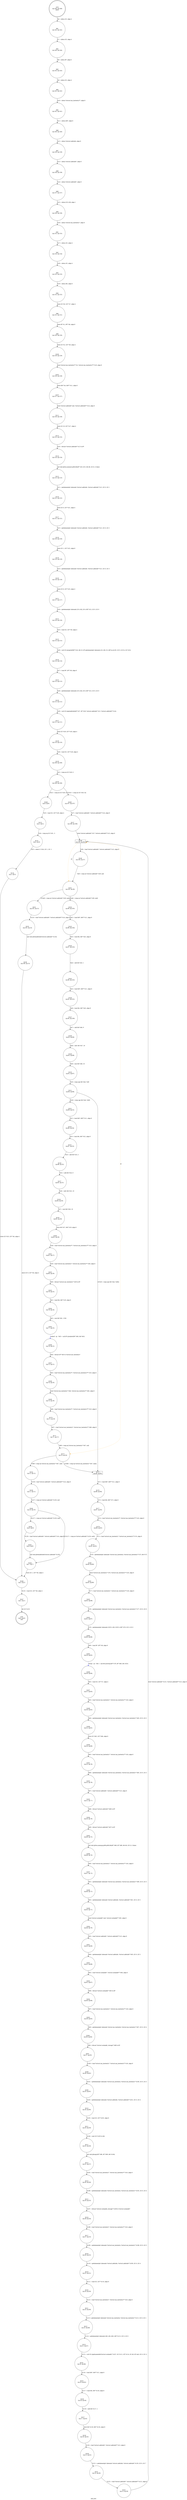 digraph add_host {
label="add_host"
78 [label="N78\n(rp:0, ep:0)\nexit", shape="doublecircle"]
79 [label="N79\n(rp:146, ep:146)\nentry", shape="doublecircle"]
79 -> 81 [label="%6 = alloca i32, align 4"]
81 [label="N81\n(rp:145, ep:145)", shape="circle"]
81 -> 82 [label="%7 = alloca i32, align 4"]
82 [label="N82\n(rp:144, ep:144)", shape="circle"]
82 -> 83 [label="%8 = alloca i8*, align 8"]
83 [label="N83\n(rp:143, ep:143)", shape="circle"]
83 -> 84 [label="%9 = alloca i32, align 4"]
84 [label="N84\n(rp:142, ep:142)", shape="circle"]
84 -> 85 [label="%10 = alloca %struct.mx_hostentry**, align 8"]
85 [label="N85\n(rp:141, ep:141)", shape="circle"]
85 -> 86 [label="%11 = alloca i64*, align 8"]
86 [label="N86\n(rp:140, ep:140)", shape="circle"]
86 -> 87 [label="%12 = alloca %struct.addrinfo, align 8"]
87 [label="N87\n(rp:139, ep:139)", shape="circle"]
87 -> 88 [label="%13 = alloca %struct.addrinfo*, align 8"]
88 [label="N88\n(rp:138, ep:138)", shape="circle"]
88 -> 89 [label="%14 = alloca %struct.addrinfo*, align 8"]
89 [label="N89\n(rp:137, ep:137)", shape="circle"]
89 -> 90 [label="%15 = alloca [10 x i8], align 1"]
90 [label="N90\n(rp:136, ep:136)", shape="circle"]
90 -> 91 [label="%16 = alloca %struct.mx_hostentry*, align 8"]
91 [label="N91\n(rp:135, ep:135)", shape="circle"]
91 -> 92 [label="%17 = alloca i32, align 4"]
92 [label="N92\n(rp:134, ep:134)", shape="circle"]
92 -> 93 [label="%18 = alloca i32, align 4"]
93 [label="N93\n(rp:133, ep:133)", shape="circle"]
93 -> 94 [label="%19 = alloca i64, align 8"]
94 [label="N94\n(rp:132, ep:132)", shape="circle"]
94 -> 96 [label="store i32 %0, i32* %7, align 4"]
96 [label="N96\n(rp:131, ep:131)", shape="circle"]
96 -> 98 [label="store i8* %1, i8** %8, align 8"]
98 [label="N98\n(rp:130, ep:130)", shape="circle"]
98 -> 100 [label="store i32 %2, i32* %9, align 4"]
100 [label="N100\n(rp:129, ep:129)", shape="circle"]
100 -> 102 [label="store %struct.mx_hostentry** %3, %struct.mx_hostentry*** %10, align 8"]
102 [label="N102\n(rp:128, ep:128)", shape="circle"]
102 -> 107 [label="store i64* %4, i64** %11, align 8"]
107 [label="N107\n(rp:127, ep:127)", shape="circle"]
107 -> 111 [label="store %struct.addrinfo* null, %struct.addrinfo** %14, align 8"]
111 [label="N111\n(rp:126, ep:126)", shape="circle"]
111 -> 113 [label="store i32 10, i32* %17, align 4"]
113 [label="N113\n(rp:125, ep:125)", shape="circle"]
113 -> 114 [label="%20 = bitcast %struct.addrinfo* %12 to i8*"]
114 [label="N114\n(rp:124, ep:124)", shape="circle"]
114 -> 115 [label="call void @llvm.memset.p0i8.i64(i8* %20, i8 0, i64 48, i32 8, i1 false)"]
115 [label="N115\n(rp:123, ep:123)", shape="circle"]
115 -> 116 [label="%21 = getelementptr inbounds %struct.addrinfo, %struct.addrinfo* %12, i32 0, i32 1"]
116 [label="N116\n(rp:122, ep:122)", shape="circle"]
116 -> 117 [label="store i32 0, i32* %21, align 4"]
117 [label="N117\n(rp:121, ep:121)", shape="circle"]
117 -> 118 [label="%22 = getelementptr inbounds %struct.addrinfo, %struct.addrinfo* %12, i32 0, i32 2"]
118 [label="N118\n(rp:120, ep:120)", shape="circle"]
118 -> 119 [label="store i32 1, i32* %22, align 8"]
119 [label="N119\n(rp:119, ep:119)", shape="circle"]
119 -> 120 [label="%23 = getelementptr inbounds %struct.addrinfo, %struct.addrinfo* %12, i32 0, i32 3"]
120 [label="N120\n(rp:118, ep:118)", shape="circle"]
120 -> 121 [label="store i32 6, i32* %23, align 4"]
121 [label="N121\n(rp:117, ep:117)", shape="circle"]
121 -> 122 [label="%24 = getelementptr inbounds [10 x i8], [10 x i8]* %15, i32 0, i32 0"]
122 [label="N122\n(rp:116, ep:116)", shape="circle"]
122 -> 123 [label="%25 = load i32, i32* %9, align 4"]
123 [label="N123\n(rp:115, ep:115)", shape="circle"]
123 -> 124 [label="%26 = call i32 @snprintf(i8* %24, i64 10, i8* getelementptr inbounds ([3 x i8], [3 x i8]* @.str.92, i32 0, i32 0), i32 %25)"]
124 [label="N124\n(rp:114, ep:114)", shape="circle"]
124 -> 125 [label="%27 = load i8*, i8** %8, align 8"]
125 [label="N125\n(rp:113, ep:113)", shape="circle"]
125 -> 126 [label="%28 = getelementptr inbounds [10 x i8], [10 x i8]* %15, i32 0, i32 0"]
126 [label="N126\n(rp:112, ep:112)", shape="circle"]
126 -> 127 [label="%29 = call i32 @getaddrinfo(i8* %27, i8* %28, %struct.addrinfo* %12, %struct.addrinfo** %14)"]
127 [label="N127\n(rp:111, ep:111)", shape="circle"]
127 -> 128 [label="store i32 %29, i32* %18, align 4"]
128 [label="N128\n(rp:110, ep:110)", shape="circle"]
128 -> 129 [label="%30 = load i32, i32* %18, align 4"]
129 [label="N129\n(rp:109, ep:109)", shape="circle"]
129 -> 130 [label="%31 = icmp ne i32 %30, 0"]
130 [label="N130\n(rp:108, ep:108)", shape="circle"]
130 -> 248 [label="[%31 = icmp ne i32 %30, 0]"]
130 -> 249 [label="[!(%31 = icmp ne i32 %30, 0)]"]
132 [label="N132\n(rp:5, ep:5)", shape="circle"]
132 -> 133 [label="%34 = icmp eq i32 %33, -3"]
133 [label="N133\n(rp:4, ep:4)", shape="circle"]
133 -> 134 [label="%35 = select i1 %34, i32 1, i32 -1"]
134 [label="N134\n(rp:3, ep:3)", shape="circle"]
134 -> 246 [label="store i32 %35, i32* %6, align 4"]
137 [label="N137\n(rp:106, ep:106)", shape="circle"]
137 -> 139 [label="store %struct.addrinfo* %37, %struct.addrinfo** %13, align 8"]
139 [label="N139\n(rp:105, ep:38)", shape="box"]
139 -> 140 [label="%39 = load %struct.addrinfo*, %struct.addrinfo** %13, align 8"]
139 -> 139 [label="@", style="dashed", color="orange"]
139 -> 172 [label="@", style="dashed", color="orange"]
139 -> 141 [label="@", style="dashed", color="orange"]
140 [label="N140\n(rp:104, ep:37)", shape="circle"]
140 -> 141 [label="%40 = icmp ne %struct.addrinfo* %39, null"]
141 [label="N141\n(rp:103, ep:36)", shape="circle"]
141 -> 250 [label="[%40 = icmp ne %struct.addrinfo* %39, null]"]
141 -> 251 [label="[!(%40 = icmp ne %struct.addrinfo* %39, null)]"]
143 [label="N143\n(rp:98, ep:104)", shape="circle"]
143 -> 144 [label="%43 = load i64, i64* %42, align 8"]
144 [label="N144\n(rp:97, ep:103)", shape="circle"]
144 -> 145 [label="%44 = add i64 %43, 1"]
145 [label="N145\n(rp:96, ep:102)", shape="circle"]
145 -> 146 [label="%45 = load i64*, i64** %11, align 8"]
146 [label="N146\n(rp:95, ep:101)", shape="circle"]
146 -> 147 [label="%46 = load i64, i64* %45, align 8"]
147 [label="N147\n(rp:94, ep:100)", shape="circle"]
147 -> 148 [label="%47 = add i64 %46, 9"]
148 [label="N148\n(rp:93, ep:99)", shape="circle"]
148 -> 149 [label="%48 = udiv i64 %47, 10"]
149 [label="N149\n(rp:92, ep:98)", shape="circle"]
149 -> 150 [label="%49 = mul i64 %48, 10"]
150 [label="N150\n(rp:91, ep:97)", shape="circle"]
150 -> 151 [label="%50 = icmp uge i64 %44, %49"]
151 [label="N151\n(rp:90, ep:96)", shape="circle"]
151 -> 252 [label="[%50 = icmp uge i64 %44, %49]"]
151 -> 175 [label="[!(%50 = icmp uge i64 %44, %49)]"]
154 [label="N154\n(rp:88, ep:34)", shape="circle"]
154 -> 155 [label="%53 = load i64, i64* %52, align 8"]
155 [label="N155\n(rp:87, ep:33)", shape="circle"]
155 -> 156 [label="%54 = add i64 %53, 2"]
156 [label="N156\n(rp:86, ep:32)", shape="circle"]
156 -> 157 [label="%55 = add i64 %54, 9"]
157 [label="N157\n(rp:85, ep:31)", shape="circle"]
157 -> 158 [label="%56 = udiv i64 %55, 10"]
158 [label="N158\n(rp:84, ep:30)", shape="circle"]
158 -> 159 [label="%57 = mul i64 %56, 10"]
159 [label="N159\n(rp:83, ep:29)", shape="circle"]
159 -> 160 [label="store i64 %57, i64* %19, align 8"]
160 [label="N160\n(rp:82, ep:28)", shape="circle"]
160 -> 161 [label="%58 = load %struct.mx_hostentry**, %struct.mx_hostentry*** %10, align 8"]
161 [label="N161\n(rp:81, ep:27)", shape="circle"]
161 -> 162 [label="%59 = load %struct.mx_hostentry*, %struct.mx_hostentry** %58, align 8"]
162 [label="N162\n(rp:80, ep:26)", shape="circle"]
162 -> 163 [label="%60 = bitcast %struct.mx_hostentry* %59 to i8*"]
163 [label="N163\n(rp:79, ep:25)", shape="circle"]
163 -> 164 [label="%61 = load i64, i64* %19, align 8"]
164 [label="N164\n(rp:78, ep:24)", shape="circle"]
164 -> 165 [label="%62 = mul i64 %61, 1256"]
165 [label="N165\n(rp:77, ep:23)", shape="circle"]
165 -> 166 [label="reallocf --@-- %63 = call i8* @reallocf(i8* %60, i64 %62)", style="dashed", color="blue"]
166 [label="N166\n(rp:76, ep:22)", shape="circle"]
166 -> 167 [label="%64 = bitcast i8* %63 to %struct.mx_hostentry*"]
167 [label="N167\n(rp:75, ep:21)", shape="circle"]
167 -> 168 [label="%65 = load %struct.mx_hostentry**, %struct.mx_hostentry*** %10, align 8"]
168 [label="N168\n(rp:74, ep:20)", shape="circle"]
168 -> 169 [label="store %struct.mx_hostentry* %64, %struct.mx_hostentry** %65, align 8"]
169 [label="N169\n(rp:73, ep:19)", shape="circle"]
169 -> 170 [label="%66 = load %struct.mx_hostentry**, %struct.mx_hostentry*** %10, align 8"]
170 [label="N170\n(rp:72, ep:18)", shape="circle"]
170 -> 171 [label="%67 = load %struct.mx_hostentry*, %struct.mx_hostentry** %66, align 8"]
171 [label="N171\n(rp:71, ep:17)", shape="circle"]
171 -> 172 [label="%68 = icmp eq %struct.mx_hostentry* %67, null"]
172 [label="N172\n(rp:70, ep:16)", shape="circle"]
172 -> 254 [label="[%68 = icmp eq %struct.mx_hostentry* %67, null]"]
172 -> 175 [label="[!(%68 = icmp eq %struct.mx_hostentry* %67, null)]"]
175 [label="N175\n(rp:69, ep:95)", shape="box"]
175 -> 176 [label="%72 = load i64*, i64** %11, align 8"]
176 [label="N176\n(rp:68, ep:94)", shape="circle"]
176 -> 177 [label="%73 = load i64, i64* %72, align 8"]
177 [label="N177\n(rp:67, ep:93)", shape="circle"]
177 -> 178 [label="%74 = load %struct.mx_hostentry**, %struct.mx_hostentry*** %10, align 8"]
178 [label="N178\n(rp:66, ep:92)", shape="circle"]
178 -> 179 [label="%75 = load %struct.mx_hostentry*, %struct.mx_hostentry** %74, align 8"]
179 [label="N179\n(rp:65, ep:91)", shape="circle"]
179 -> 180 [label="%76 = getelementptr inbounds %struct.mx_hostentry, %struct.mx_hostentry* %75, i64 %73"]
180 [label="N180\n(rp:64, ep:90)", shape="circle"]
180 -> 181 [label="store %struct.mx_hostentry* %76, %struct.mx_hostentry** %16, align 8"]
181 [label="N181\n(rp:63, ep:89)", shape="circle"]
181 -> 182 [label="%77 = load %struct.mx_hostentry*, %struct.mx_hostentry** %16, align 8"]
182 [label="N182\n(rp:62, ep:88)", shape="circle"]
182 -> 183 [label="%78 = getelementptr inbounds %struct.mx_hostentry, %struct.mx_hostentry* %77, i32 0, i32 0"]
183 [label="N183\n(rp:61, ep:87)", shape="circle"]
183 -> 184 [label="%79 = getelementptr inbounds [1025 x i8], [1025 x i8]* %78, i32 0, i32 0"]
184 [label="N184\n(rp:60, ep:86)", shape="circle"]
184 -> 185 [label="%80 = load i8*, i8** %8, align 8"]
185 [label="N185\n(rp:59, ep:85)", shape="circle"]
185 -> 186 [label="strlcpy --@-- %81 = call i64 @strlcpy(i8* %79, i8* %80, i64 1025)", style="dashed", color="blue"]
186 [label="N186\n(rp:58, ep:84)", shape="circle"]
186 -> 187 [label="%82 = load i32, i32* %7, align 4"]
187 [label="N187\n(rp:57, ep:83)", shape="circle"]
187 -> 188 [label="%83 = load %struct.mx_hostentry*, %struct.mx_hostentry** %16, align 8"]
188 [label="N188\n(rp:56, ep:82)", shape="circle"]
188 -> 189 [label="%84 = getelementptr inbounds %struct.mx_hostentry, %struct.mx_hostentry* %83, i32 0, i32 2"]
189 [label="N189\n(rp:55, ep:81)", shape="circle"]
189 -> 190 [label="store i32 %82, i32* %84, align 8"]
190 [label="N190\n(rp:54, ep:80)", shape="circle"]
190 -> 191 [label="%85 = load %struct.mx_hostentry*, %struct.mx_hostentry** %16, align 8"]
191 [label="N191\n(rp:53, ep:79)", shape="circle"]
191 -> 192 [label="%86 = getelementptr inbounds %struct.mx_hostentry, %struct.mx_hostentry* %85, i32 0, i32 3"]
192 [label="N192\n(rp:52, ep:78)", shape="circle"]
192 -> 193 [label="%87 = load %struct.addrinfo*, %struct.addrinfo** %13, align 8"]
193 [label="N193\n(rp:51, ep:77)", shape="circle"]
193 -> 194 [label="%88 = bitcast %struct.addrinfo* %86 to i8*"]
194 [label="N194\n(rp:50, ep:76)", shape="circle"]
194 -> 195 [label="%89 = bitcast %struct.addrinfo* %87 to i8*"]
195 [label="N195\n(rp:49, ep:75)", shape="circle"]
195 -> 196 [label="call void @llvm.memcpy.p0i8.p0i8.i64(i8* %88, i8* %89, i64 48, i32 8, i1 false)"]
196 [label="N196\n(rp:48, ep:74)", shape="circle"]
196 -> 197 [label="%90 = load %struct.mx_hostentry*, %struct.mx_hostentry** %16, align 8"]
197 [label="N197\n(rp:47, ep:73)", shape="circle"]
197 -> 198 [label="%91 = getelementptr inbounds %struct.mx_hostentry, %struct.mx_hostentry* %90, i32 0, i32 3"]
198 [label="N198\n(rp:46, ep:72)", shape="circle"]
198 -> 199 [label="%92 = getelementptr inbounds %struct.addrinfo, %struct.addrinfo* %91, i32 0, i32 5"]
199 [label="N199\n(rp:45, ep:71)", shape="circle"]
199 -> 200 [label="store %struct.sockaddr* null, %struct.sockaddr** %92, align 8"]
200 [label="N200\n(rp:44, ep:70)", shape="circle"]
200 -> 201 [label="%93 = load %struct.addrinfo*, %struct.addrinfo** %13, align 8"]
201 [label="N201\n(rp:43, ep:69)", shape="circle"]
201 -> 202 [label="%94 = getelementptr inbounds %struct.addrinfo, %struct.addrinfo* %93, i32 0, i32 5"]
202 [label="N202\n(rp:42, ep:68)", shape="circle"]
202 -> 203 [label="%95 = load %struct.sockaddr*, %struct.sockaddr** %94, align 8"]
203 [label="N203\n(rp:41, ep:67)", shape="circle"]
203 -> 204 [label="%96 = bitcast %struct.sockaddr* %95 to i8*"]
204 [label="N204\n(rp:40, ep:66)", shape="circle"]
204 -> 205 [label="%97 = load %struct.mx_hostentry*, %struct.mx_hostentry** %16, align 8"]
205 [label="N205\n(rp:39, ep:65)", shape="circle"]
205 -> 206 [label="%98 = getelementptr inbounds %struct.mx_hostentry, %struct.mx_hostentry* %97, i32 0, i32 4"]
206 [label="N206\n(rp:38, ep:64)", shape="circle"]
206 -> 207 [label="%99 = bitcast %struct.sockaddr_storage* %98 to i8*"]
207 [label="N207\n(rp:37, ep:63)", shape="circle"]
207 -> 208 [label="%100 = load %struct.mx_hostentry*, %struct.mx_hostentry** %16, align 8"]
208 [label="N208\n(rp:36, ep:62)", shape="circle"]
208 -> 209 [label="%101 = getelementptr inbounds %struct.mx_hostentry, %struct.mx_hostentry* %100, i32 0, i32 3"]
209 [label="N209\n(rp:35, ep:61)", shape="circle"]
209 -> 210 [label="%102 = getelementptr inbounds %struct.addrinfo, %struct.addrinfo* %101, i32 0, i32 4"]
210 [label="N210\n(rp:34, ep:60)", shape="circle"]
210 -> 211 [label="%103 = load i32, i32* %102, align 8"]
211 [label="N211\n(rp:33, ep:59)", shape="circle"]
211 -> 212 [label="%104 = zext i32 %103 to i64"]
212 [label="N212\n(rp:32, ep:58)", shape="circle"]
212 -> 213 [label="call void @bcopy(i8* %96, i8* %99, i64 %104)"]
213 [label="N213\n(rp:31, ep:57)", shape="circle"]
213 -> 214 [label="%105 = load %struct.mx_hostentry*, %struct.mx_hostentry** %16, align 8"]
214 [label="N214\n(rp:30, ep:56)", shape="circle"]
214 -> 215 [label="%106 = getelementptr inbounds %struct.mx_hostentry, %struct.mx_hostentry* %105, i32 0, i32 4"]
215 [label="N215\n(rp:29, ep:55)", shape="circle"]
215 -> 216 [label="%107 = bitcast %struct.sockaddr_storage* %106 to %struct.sockaddr*"]
216 [label="N216\n(rp:28, ep:54)", shape="circle"]
216 -> 217 [label="%108 = load %struct.mx_hostentry*, %struct.mx_hostentry** %16, align 8"]
217 [label="N217\n(rp:27, ep:53)", shape="circle"]
217 -> 218 [label="%109 = getelementptr inbounds %struct.mx_hostentry, %struct.mx_hostentry* %108, i32 0, i32 3"]
218 [label="N218\n(rp:26, ep:52)", shape="circle"]
218 -> 219 [label="%110 = getelementptr inbounds %struct.addrinfo, %struct.addrinfo* %109, i32 0, i32 4"]
219 [label="N219\n(rp:25, ep:51)", shape="circle"]
219 -> 220 [label="%111 = load i32, i32* %110, align 8"]
220 [label="N220\n(rp:24, ep:50)", shape="circle"]
220 -> 221 [label="%112 = load %struct.mx_hostentry*, %struct.mx_hostentry** %16, align 8"]
221 [label="N221\n(rp:23, ep:49)", shape="circle"]
221 -> 222 [label="%113 = getelementptr inbounds %struct.mx_hostentry, %struct.mx_hostentry* %112, i32 0, i32 1"]
222 [label="N222\n(rp:22, ep:48)", shape="circle"]
222 -> 223 [label="%114 = getelementptr inbounds [46 x i8], [46 x i8]* %113, i32 0, i32 0"]
223 [label="N223\n(rp:21, ep:47)", shape="circle"]
223 -> 224 [label="%115 = call i32 @getnameinfo(%struct.sockaddr* %107, i32 %111, i8* %114, i32 46, i8* null, i32 0, i32 1)"]
224 [label="N224\n(rp:20, ep:46)", shape="circle"]
224 -> 225 [label="%116 = load i64*, i64** %11, align 8"]
225 [label="N225\n(rp:19, ep:45)", shape="circle"]
225 -> 226 [label="%117 = load i64, i64* %116, align 8"]
226 [label="N226\n(rp:18, ep:44)", shape="circle"]
226 -> 227 [label="%118 = add i64 %117, 1"]
227 [label="N227\n(rp:17, ep:43)", shape="circle"]
227 -> 229 [label="store i64 %118, i64* %116, align 8"]
229 [label="N229\n(rp:16, ep:42)", shape="circle"]
229 -> 230 [label="%120 = load %struct.addrinfo*, %struct.addrinfo** %13, align 8"]
230 [label="N230\n(rp:15, ep:41)", shape="circle"]
230 -> 231 [label="%121 = getelementptr inbounds %struct.addrinfo, %struct.addrinfo* %120, i32 0, i32 7"]
231 [label="N231\n(rp:14, ep:40)", shape="circle"]
231 -> 232 [label="%122 = load %struct.addrinfo*, %struct.addrinfo** %121, align 8"]
232 [label="N232\n(rp:13, ep:39)", shape="circle"]
232 -> 139 [label="store %struct.addrinfo* %122, %struct.addrinfo** %13, align 8"]
235 [label="N235\n(rp:101, ep:14)", shape="circle"]
235 -> 236 [label="call void @freeaddrinfo(%struct.addrinfo* %124)"]
236 [label="N236\n(rp:100, ep:13)", shape="circle"]
236 -> 246 [label="store i32 0, i32* %6, align 4"]
239 [label="N239\n(rp:11, ep:11)", shape="circle"]
239 -> 240 [label="%127 = icmp ne %struct.addrinfo* %126, null"]
240 [label="N240\n(rp:10, ep:10)", shape="circle"]
240 -> 256 [label="[%127 = icmp ne %struct.addrinfo* %126, null]"]
240 -> 244 [label="[!(%127 = icmp ne %struct.addrinfo* %126, null)]"]
242 [label="N242\n(rp:8, ep:8)", shape="circle"]
242 -> 244 [label="call void @freeaddrinfo(%struct.addrinfo* %129)"]
244 [label="N244\n(rp:7, ep:7)", shape="circle"]
244 -> 246 [label="store i32 1, i32* %6, align 4"]
246 [label="N246\n(rp:2, ep:2)", shape="circle"]
246 -> 247 [label="%132 = load i32, i32* %6, align 4"]
247 [label="N247\n(rp:1, ep:1)", shape="circle"]
247 -> 78 [label="ret i32 %132"]
248 [label="N248\n(rp:6, ep:6)", shape="circle"]
248 -> 132 [label="%33 = load i32, i32* %18, align 4"]
249 [label="N249\n(rp:107, ep:107)", shape="circle"]
249 -> 137 [label="%37 = load %struct.addrinfo*, %struct.addrinfo** %14, align 8"]
250 [label="N250\n(rp:99, ep:105)", shape="circle"]
250 -> 143 [label="%42 = load i64*, i64** %11, align 8"]
251 [label="N251\n(rp:102, ep:15)", shape="circle"]
251 -> 235 [label="%124 = load %struct.addrinfo*, %struct.addrinfo** %14, align 8"]
252 [label="N252\n(rp:89, ep:35)", shape="circle"]
252 -> 154 [label="%52 = load i64*, i64** %11, align 8"]
254 [label="N254\n(rp:12, ep:12)", shape="circle"]
254 -> 239 [label="%126 = load %struct.addrinfo*, %struct.addrinfo** %14, align 8"]
256 [label="N256\n(rp:9, ep:9)", shape="circle"]
256 -> 242 [label="%129 = load %struct.addrinfo*, %struct.addrinfo** %14, align 8"]
}
